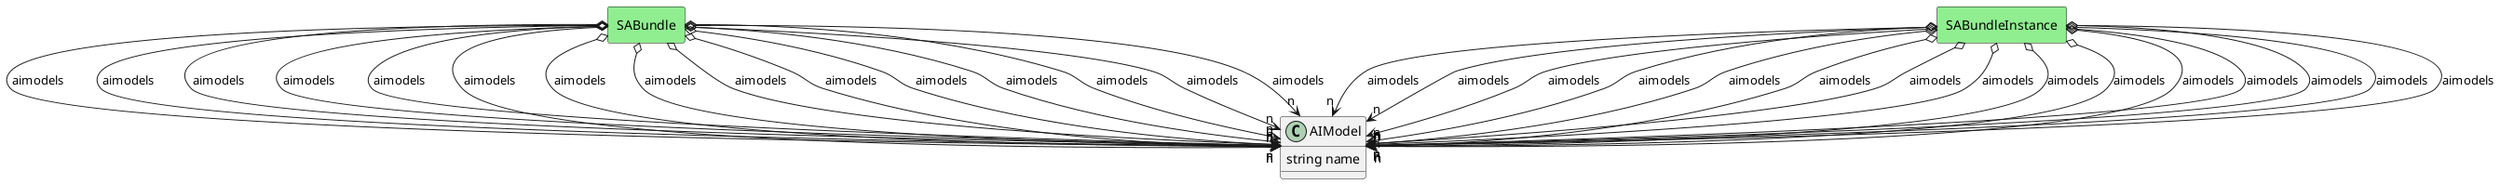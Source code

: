 @startuml

class "AIModel" as Model {
 string name

 
}



    rectangle "SABundle" as SABundle #lightgreen {
    }
    
        SABundle   o--> "n" Model : "aimodels"
    
    rectangle "SABundleInstance" as SABundleInstance #lightgreen {
    }
    
        SABundleInstance   o--> "n" Model : "aimodels"
    
    rectangle "SABundle" as SABundle #lightgreen {
    }
    
        SABundle   o--> "n" Model : "aimodels"
    
    rectangle "SABundleInstance" as SABundleInstance #lightgreen {
    }
    
        SABundleInstance   o--> "n" Model : "aimodels"
    
    rectangle "SABundle" as SABundle #lightgreen {
    }
    
        SABundle   o--> "n" Model : "aimodels"
    
    rectangle "SABundleInstance" as SABundleInstance #lightgreen {
    }
    
        SABundleInstance   o--> "n" Model : "aimodels"
    
    rectangle "SABundle" as SABundle #lightgreen {
    }
    
        SABundle   o--> "n" Model : "aimodels"
    
    rectangle "SABundleInstance" as SABundleInstance #lightgreen {
    }
    
        SABundleInstance   o--> "n" Model : "aimodels"
    
    rectangle "SABundle" as SABundle #lightgreen {
    }
    
        SABundle   o--> "n" Model : "aimodels"
    
    rectangle "SABundleInstance" as SABundleInstance #lightgreen {
    }
    
        SABundleInstance   o--> "n" Model : "aimodels"
    
    rectangle "SABundle" as SABundle #lightgreen {
    }
    
        SABundle   o--> "n" Model : "aimodels"
    
    rectangle "SABundleInstance" as SABundleInstance #lightgreen {
    }
    
        SABundleInstance   o--> "n" Model : "aimodels"
    
    rectangle "SABundle" as SABundle #lightgreen {
    }
    
        SABundle   o--> "n" Model : "aimodels"
    
    rectangle "SABundleInstance" as SABundleInstance #lightgreen {
    }
    
        SABundleInstance   o--> "n" Model : "aimodels"
    
    rectangle "SABundle" as SABundle #lightgreen {
    }
    
        SABundle   o--> "n" Model : "aimodels"
    
    rectangle "SABundleInstance" as SABundleInstance #lightgreen {
    }
    
        SABundleInstance   o--> "n" Model : "aimodels"
    
    rectangle "SABundle" as SABundle #lightgreen {
    }
    
        SABundle   o--> "n" Model : "aimodels"
    
    rectangle "SABundleInstance" as SABundleInstance #lightgreen {
    }
    
        SABundleInstance   o--> "n" Model : "aimodels"
    
    rectangle "SABundle" as SABundle #lightgreen {
    }
    
        SABundle   o--> "n" Model : "aimodels"
    
    rectangle "SABundleInstance" as SABundleInstance #lightgreen {
    }
    
        SABundleInstance   o--> "n" Model : "aimodels"
    
    rectangle "SABundle" as SABundle #lightgreen {
    }
    
        SABundle   o--> "n" Model : "aimodels"
    
    rectangle "SABundleInstance" as SABundleInstance #lightgreen {
    }
    
        SABundleInstance   o--> "n" Model : "aimodels"
    
    rectangle "SABundle" as SABundle #lightgreen {
    }
    
        SABundle   o--> "n" Model : "aimodels"
    
    rectangle "SABundleInstance" as SABundleInstance #lightgreen {
    }
    
        SABundleInstance   o--> "n" Model : "aimodels"
    
    rectangle "SABundle" as SABundle #lightgreen {
    }
    
        SABundle   o--> "n" Model : "aimodels"
    
    rectangle "SABundleInstance" as SABundleInstance #lightgreen {
    }
    
        SABundleInstance   o--> "n" Model : "aimodels"
    
    rectangle "SABundle" as SABundle #lightgreen {
    }
    
        SABundle   o--> "n" Model : "aimodels"
    
    rectangle "SABundleInstance" as SABundleInstance #lightgreen {
    }
    
        SABundleInstance   o--> "n" Model : "aimodels"
    
    rectangle "SABundle" as SABundle #lightgreen {
    }
    
        SABundle   o--> "n" Model : "aimodels"
    
    rectangle "SABundleInstance" as SABundleInstance #lightgreen {
    }
    
        SABundleInstance   o--> "n" Model : "aimodels"
    

@enduml
